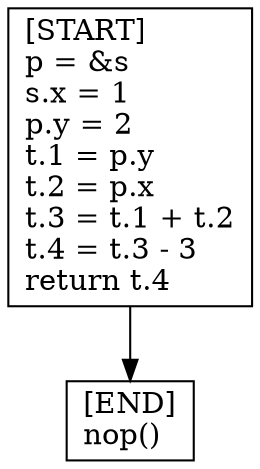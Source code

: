 digraph {
  node [shape=box]
  START [label="[START]\lp = &s\ls.x = 1\lp.y = 2\lt.1 = p.y\lt.2 = p.x\lt.3 = t.1 + t.2\lt.4 = t.3 - 3\lreturn t.4\l"];
  END [label="[END]\lnop()\l"];
  START -> END;
}
